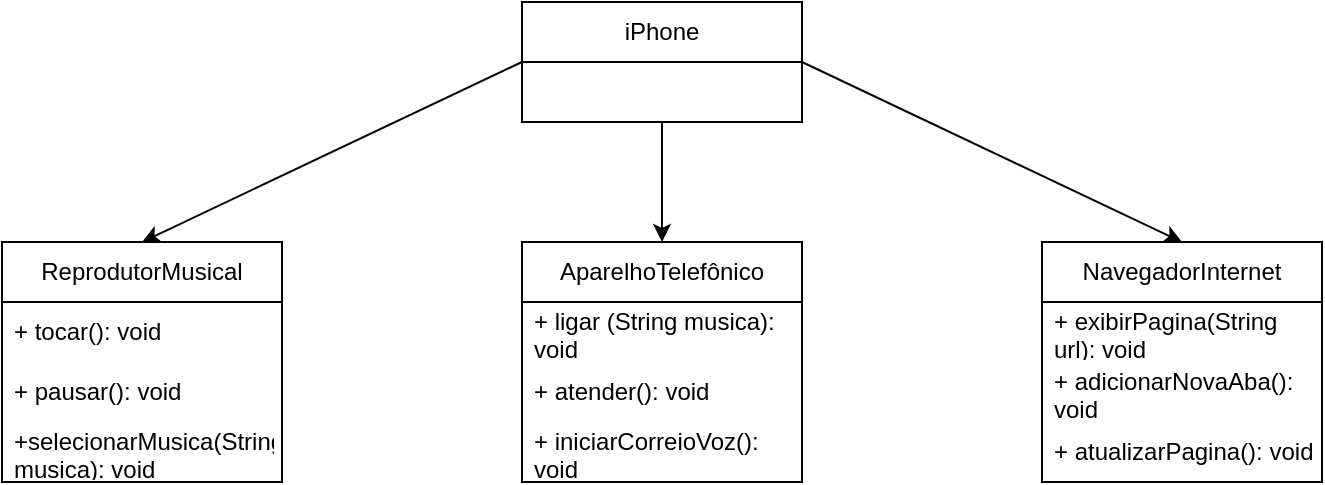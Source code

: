 <mxfile version="24.7.2" type="github">
  <diagram name="Página-1" id="OgudMSjNcMyAvJB-CKGw">
    <mxGraphModel dx="996" dy="587" grid="1" gridSize="10" guides="1" tooltips="1" connect="1" arrows="1" fold="1" page="1" pageScale="1" pageWidth="827" pageHeight="1169" math="0" shadow="0">
      <root>
        <mxCell id="0" />
        <mxCell id="1" parent="0" />
        <mxCell id="ky6P12IaAmJ_O3VOJn6Q-2" value="iPhone" style="swimlane;fontStyle=0;childLayout=stackLayout;horizontal=1;startSize=30;horizontalStack=0;resizeParent=1;resizeParentMax=0;resizeLast=0;collapsible=1;marginBottom=0;whiteSpace=wrap;html=1;" vertex="1" parent="1">
          <mxGeometry x="350" y="40" width="140" height="60" as="geometry" />
        </mxCell>
        <mxCell id="ky6P12IaAmJ_O3VOJn6Q-19" value="" style="endArrow=classic;html=1;rounded=0;entryX=0.5;entryY=0;entryDx=0;entryDy=0;" edge="1" parent="ky6P12IaAmJ_O3VOJn6Q-2" target="ky6P12IaAmJ_O3VOJn6Q-10">
          <mxGeometry width="50" height="50" relative="1" as="geometry">
            <mxPoint x="70" y="60" as="sourcePoint" />
            <mxPoint x="120" y="10" as="targetPoint" />
          </mxGeometry>
        </mxCell>
        <mxCell id="ky6P12IaAmJ_O3VOJn6Q-6" value="ReprodutorMusical" style="swimlane;fontStyle=0;childLayout=stackLayout;horizontal=1;startSize=30;horizontalStack=0;resizeParent=1;resizeParentMax=0;resizeLast=0;collapsible=1;marginBottom=0;whiteSpace=wrap;html=1;" vertex="1" parent="1">
          <mxGeometry x="90" y="160" width="140" height="120" as="geometry" />
        </mxCell>
        <mxCell id="ky6P12IaAmJ_O3VOJn6Q-7" value="+ tocar(): void" style="text;strokeColor=none;fillColor=none;align=left;verticalAlign=middle;spacingLeft=4;spacingRight=4;overflow=hidden;points=[[0,0.5],[1,0.5]];portConstraint=eastwest;rotatable=0;whiteSpace=wrap;html=1;" vertex="1" parent="ky6P12IaAmJ_O3VOJn6Q-6">
          <mxGeometry y="30" width="140" height="30" as="geometry" />
        </mxCell>
        <mxCell id="ky6P12IaAmJ_O3VOJn6Q-8" value="+ pausar(): void" style="text;strokeColor=none;fillColor=none;align=left;verticalAlign=middle;spacingLeft=4;spacingRight=4;overflow=hidden;points=[[0,0.5],[1,0.5]];portConstraint=eastwest;rotatable=0;whiteSpace=wrap;html=1;" vertex="1" parent="ky6P12IaAmJ_O3VOJn6Q-6">
          <mxGeometry y="60" width="140" height="30" as="geometry" />
        </mxCell>
        <mxCell id="ky6P12IaAmJ_O3VOJn6Q-9" value="+selecionarMusica(String musica): void" style="text;strokeColor=none;fillColor=none;align=left;verticalAlign=middle;spacingLeft=4;spacingRight=4;overflow=hidden;points=[[0,0.5],[1,0.5]];portConstraint=eastwest;rotatable=0;whiteSpace=wrap;html=1;" vertex="1" parent="ky6P12IaAmJ_O3VOJn6Q-6">
          <mxGeometry y="90" width="140" height="30" as="geometry" />
        </mxCell>
        <mxCell id="ky6P12IaAmJ_O3VOJn6Q-10" value="AparelhoTelefônico" style="swimlane;fontStyle=0;childLayout=stackLayout;horizontal=1;startSize=30;horizontalStack=0;resizeParent=1;resizeParentMax=0;resizeLast=0;collapsible=1;marginBottom=0;whiteSpace=wrap;html=1;" vertex="1" parent="1">
          <mxGeometry x="350" y="160" width="140" height="120" as="geometry" />
        </mxCell>
        <mxCell id="ky6P12IaAmJ_O3VOJn6Q-11" value="+ ligar (String musica): void" style="text;strokeColor=none;fillColor=none;align=left;verticalAlign=middle;spacingLeft=4;spacingRight=4;overflow=hidden;points=[[0,0.5],[1,0.5]];portConstraint=eastwest;rotatable=0;whiteSpace=wrap;html=1;" vertex="1" parent="ky6P12IaAmJ_O3VOJn6Q-10">
          <mxGeometry y="30" width="140" height="30" as="geometry" />
        </mxCell>
        <mxCell id="ky6P12IaAmJ_O3VOJn6Q-12" value="+ atender(): void" style="text;strokeColor=none;fillColor=none;align=left;verticalAlign=middle;spacingLeft=4;spacingRight=4;overflow=hidden;points=[[0,0.5],[1,0.5]];portConstraint=eastwest;rotatable=0;whiteSpace=wrap;html=1;" vertex="1" parent="ky6P12IaAmJ_O3VOJn6Q-10">
          <mxGeometry y="60" width="140" height="30" as="geometry" />
        </mxCell>
        <mxCell id="ky6P12IaAmJ_O3VOJn6Q-13" value="+ iniciarCorreioVoz(): void" style="text;strokeColor=none;fillColor=none;align=left;verticalAlign=middle;spacingLeft=4;spacingRight=4;overflow=hidden;points=[[0,0.5],[1,0.5]];portConstraint=eastwest;rotatable=0;whiteSpace=wrap;html=1;" vertex="1" parent="ky6P12IaAmJ_O3VOJn6Q-10">
          <mxGeometry y="90" width="140" height="30" as="geometry" />
        </mxCell>
        <mxCell id="ky6P12IaAmJ_O3VOJn6Q-14" value="NavegadorInternet" style="swimlane;fontStyle=0;childLayout=stackLayout;horizontal=1;startSize=30;horizontalStack=0;resizeParent=1;resizeParentMax=0;resizeLast=0;collapsible=1;marginBottom=0;whiteSpace=wrap;html=1;" vertex="1" parent="1">
          <mxGeometry x="610" y="160" width="140" height="120" as="geometry" />
        </mxCell>
        <mxCell id="ky6P12IaAmJ_O3VOJn6Q-15" value="+ exibirPagina(String url): void" style="text;strokeColor=none;fillColor=none;align=left;verticalAlign=middle;spacingLeft=4;spacingRight=4;overflow=hidden;points=[[0,0.5],[1,0.5]];portConstraint=eastwest;rotatable=0;whiteSpace=wrap;html=1;" vertex="1" parent="ky6P12IaAmJ_O3VOJn6Q-14">
          <mxGeometry y="30" width="140" height="30" as="geometry" />
        </mxCell>
        <mxCell id="ky6P12IaAmJ_O3VOJn6Q-16" value="+ adicionarNovaAba(): void" style="text;strokeColor=none;fillColor=none;align=left;verticalAlign=middle;spacingLeft=4;spacingRight=4;overflow=hidden;points=[[0,0.5],[1,0.5]];portConstraint=eastwest;rotatable=0;whiteSpace=wrap;html=1;" vertex="1" parent="ky6P12IaAmJ_O3VOJn6Q-14">
          <mxGeometry y="60" width="140" height="30" as="geometry" />
        </mxCell>
        <mxCell id="ky6P12IaAmJ_O3VOJn6Q-17" value="+ atualizarPagina(): void" style="text;strokeColor=none;fillColor=none;align=left;verticalAlign=middle;spacingLeft=4;spacingRight=4;overflow=hidden;points=[[0,0.5],[1,0.5]];portConstraint=eastwest;rotatable=0;whiteSpace=wrap;html=1;" vertex="1" parent="ky6P12IaAmJ_O3VOJn6Q-14">
          <mxGeometry y="90" width="140" height="30" as="geometry" />
        </mxCell>
        <mxCell id="ky6P12IaAmJ_O3VOJn6Q-18" value="" style="endArrow=classic;html=1;rounded=0;exitX=0;exitY=0.5;exitDx=0;exitDy=0;entryX=0.5;entryY=0;entryDx=0;entryDy=0;" edge="1" parent="1" source="ky6P12IaAmJ_O3VOJn6Q-2" target="ky6P12IaAmJ_O3VOJn6Q-6">
          <mxGeometry width="50" height="50" relative="1" as="geometry">
            <mxPoint x="390" y="330" as="sourcePoint" />
            <mxPoint x="440" y="280" as="targetPoint" />
          </mxGeometry>
        </mxCell>
        <mxCell id="ky6P12IaAmJ_O3VOJn6Q-20" value="" style="endArrow=classic;html=1;rounded=0;entryX=0.5;entryY=0;entryDx=0;entryDy=0;" edge="1" parent="1" target="ky6P12IaAmJ_O3VOJn6Q-14">
          <mxGeometry width="50" height="50" relative="1" as="geometry">
            <mxPoint x="490" y="70" as="sourcePoint" />
            <mxPoint x="540" y="20" as="targetPoint" />
          </mxGeometry>
        </mxCell>
      </root>
    </mxGraphModel>
  </diagram>
</mxfile>
